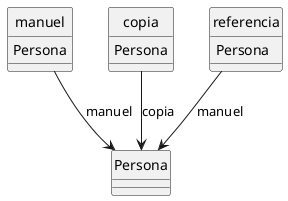 @startuml
hide circle
class Persona {
  
}

manuel : Persona
copia : Persona
referencia : Persona

manuel --> Persona : "manuel"
copia --> Persona : "copia"
referencia --> Persona : "manuel"
@enduml